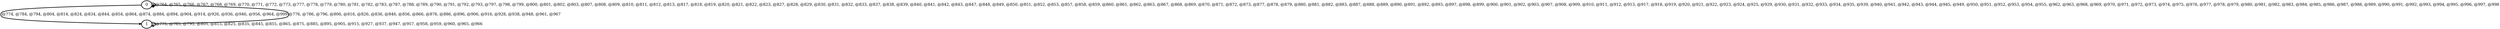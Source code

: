 digraph G {
        node [style=rounded, penwidth=3, fontsize=20, shape=oval];
        "0" -> "0" [label="@764, @765, @766, @767, @768, @769, @770, @771, @772, @773, @777, @778, @779, @780, @781, @782, @783, @787, @788, @789, @790, @791, @792, @793, @797, @798, @799, @800, @801, @802, @803, @807, @808, @809, @810, @811, @812, @813, @817, @818, @819, @820, @821, @822, @823, @827, @828, @829, @830, @831, @832, @833, @837, @838, @839, @840, @841, @842, @843, @847, @848, @849, @850, @851, @852, @853, @857, @858, @859, @860, @861, @862, @863, @867, @868, @869, @870, @871, @872, @873, @877, @878, @879, @880, @881, @882, @883, @887, @888, @889, @890, @891, @892, @893, @897, @898, @899, @900, @901, @902, @903, @907, @908, @909, @910, @911, @912, @913, @917, @918, @919, @920, @921, @922, @923, @924, @925, @929, @930, @931, @932, @933, @934, @935, @939, @940, @941, @942, @943, @944, @945, @949, @950, @951, @952, @953, @954, @955, @962, @963, @968, @969, @970, @971, @972, @973, @974, @975, @976, @977, @978, @979, @980, @981, @982, @983, @984, @985, @986, @987, @988, @989, @990, @991, @992, @993, @994, @995, @996, @997, @998", color=black,arrowsize=1,style=bold,penwidth=3,fontsize=20];
"0" -> "1" [label="@774, @784, @794, @804, @814, @824, @834, @844, @854, @864, @874, @884, @894, @904, @914, @926, @936, @946, @956, @964, @999", color=black,arrowsize=1,style=bold,penwidth=3,fontsize=20];
"1" -> "1" [label="@775, @785, @795, @805, @815, @825, @835, @845, @855, @865, @875, @885, @895, @905, @915, @927, @937, @947, @957, @958, @959, @960, @965, @966", color=black,arrowsize=1,style=bold,penwidth=3,fontsize=20];
"1" -> "0" [label="@776, @786, @796, @806, @816, @826, @836, @846, @856, @866, @876, @886, @896, @906, @916, @928, @938, @948, @961, @967", color=black,arrowsize=1,style=bold,penwidth=3,fontsize=20];
}

